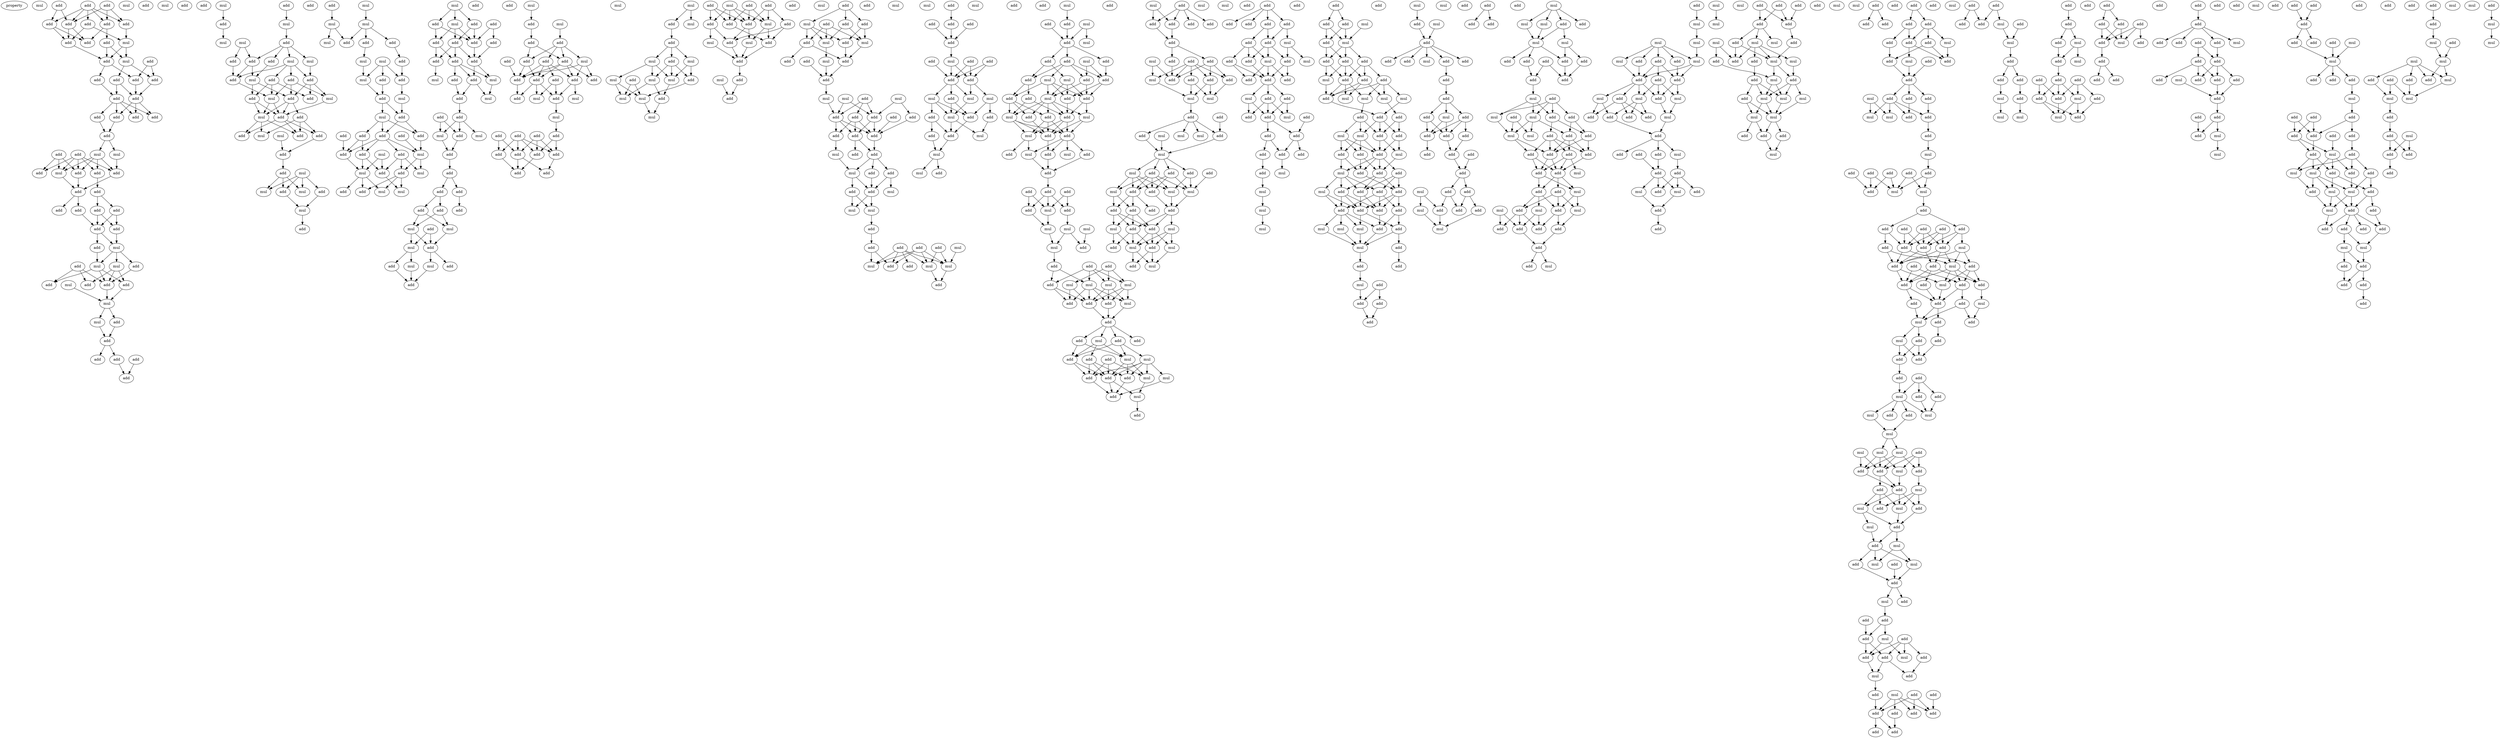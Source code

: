 digraph {
    node [fontcolor=black]
    property [mul=2,lf=1.1]
    0 [ label = mul ];
    1 [ label = add ];
    2 [ label = add ];
    3 [ label = add ];
    4 [ label = add ];
    5 [ label = add ];
    6 [ label = add ];
    7 [ label = add ];
    8 [ label = add ];
    9 [ label = add ];
    10 [ label = add ];
    11 [ label = mul ];
    12 [ label = add ];
    13 [ label = add ];
    14 [ label = mul ];
    15 [ label = add ];
    16 [ label = add ];
    17 [ label = add ];
    18 [ label = add ];
    19 [ label = add ];
    20 [ label = add ];
    21 [ label = add ];
    22 [ label = add ];
    23 [ label = add ];
    24 [ label = add ];
    25 [ label = add ];
    26 [ label = mul ];
    27 [ label = add ];
    28 [ label = add ];
    29 [ label = mul ];
    30 [ label = add ];
    31 [ label = mul ];
    32 [ label = add ];
    33 [ label = add ];
    34 [ label = add ];
    35 [ label = mul ];
    36 [ label = add ];
    37 [ label = add ];
    38 [ label = add ];
    39 [ label = add ];
    40 [ label = add ];
    41 [ label = add ];
    42 [ label = add ];
    43 [ label = add ];
    44 [ label = add ];
    45 [ label = add ];
    46 [ label = mul ];
    47 [ label = add ];
    48 [ label = mul ];
    49 [ label = add ];
    50 [ label = add ];
    51 [ label = mul ];
    52 [ label = add ];
    53 [ label = add ];
    54 [ label = mul ];
    55 [ label = add ];
    56 [ label = add ];
    57 [ label = mul ];
    58 [ label = mul ];
    59 [ label = mul ];
    60 [ label = add ];
    61 [ label = add ];
    62 [ label = add ];
    63 [ label = add ];
    64 [ label = add ];
    65 [ label = add ];
    66 [ label = add ];
    67 [ label = add ];
    68 [ label = mul ];
    69 [ label = add ];
    70 [ label = add ];
    71 [ label = mul ];
    72 [ label = mul ];
    73 [ label = mul ];
    74 [ label = add ];
    75 [ label = add ];
    76 [ label = add ];
    77 [ label = add ];
    78 [ label = mul ];
    79 [ label = mul ];
    80 [ label = add ];
    81 [ label = mul ];
    82 [ label = add ];
    83 [ label = add ];
    84 [ label = add ];
    85 [ label = add ];
    86 [ label = mul ];
    87 [ label = mul ];
    88 [ label = add ];
    89 [ label = add ];
    90 [ label = add ];
    91 [ label = mul ];
    92 [ label = add ];
    93 [ label = add ];
    94 [ label = add ];
    95 [ label = mul ];
    96 [ label = mul ];
    97 [ label = add ];
    98 [ label = add ];
    99 [ label = add ];
    100 [ label = mul ];
    101 [ label = add ];
    102 [ label = mul ];
    103 [ label = mul ];
    104 [ label = add ];
    105 [ label = mul ];
    106 [ label = add ];
    107 [ label = add ];
    108 [ label = mul ];
    109 [ label = add ];
    110 [ label = mul ];
    111 [ label = mul ];
    112 [ label = mul ];
    113 [ label = add ];
    114 [ label = add ];
    115 [ label = add ];
    116 [ label = add ];
    117 [ label = mul ];
    118 [ label = mul ];
    119 [ label = add ];
    120 [ label = mul ];
    121 [ label = add ];
    122 [ label = mul ];
    123 [ label = add ];
    124 [ label = add ];
    125 [ label = mul ];
    126 [ label = add ];
    127 [ label = add ];
    128 [ label = add ];
    129 [ label = add ];
    130 [ label = add ];
    131 [ label = mul ];
    132 [ label = add ];
    133 [ label = add ];
    134 [ label = add ];
    135 [ label = mul ];
    136 [ label = mul ];
    137 [ label = mul ];
    138 [ label = add ];
    139 [ label = add ];
    140 [ label = add ];
    141 [ label = mul ];
    142 [ label = add ];
    143 [ label = mul ];
    144 [ label = mul ];
    145 [ label = add ];
    146 [ label = mul ];
    147 [ label = add ];
    148 [ label = add ];
    149 [ label = add ];
    150 [ label = add ];
    151 [ label = add ];
    152 [ label = add ];
    153 [ label = add ];
    154 [ label = add ];
    155 [ label = add ];
    156 [ label = mul ];
    157 [ label = mul ];
    158 [ label = add ];
    159 [ label = add ];
    160 [ label = add ];
    161 [ label = mul ];
    162 [ label = add ];
    163 [ label = add ];
    164 [ label = mul ];
    165 [ label = add ];
    166 [ label = mul ];
    167 [ label = add ];
    168 [ label = add ];
    169 [ label = add ];
    170 [ label = add ];
    171 [ label = add ];
    172 [ label = add ];
    173 [ label = add ];
    174 [ label = add ];
    175 [ label = add ];
    176 [ label = mul ];
    177 [ label = mul ];
    178 [ label = mul ];
    179 [ label = add ];
    180 [ label = add ];
    181 [ label = mul ];
    182 [ label = mul ];
    183 [ label = add ];
    184 [ label = add ];
    185 [ label = add ];
    186 [ label = mul ];
    187 [ label = mul ];
    188 [ label = mul ];
    189 [ label = add ];
    190 [ label = add ];
    191 [ label = add ];
    192 [ label = add ];
    193 [ label = mul ];
    194 [ label = add ];
    195 [ label = add ];
    196 [ label = add ];
    197 [ label = add ];
    198 [ label = add ];
    199 [ label = add ];
    200 [ label = add ];
    201 [ label = add ];
    202 [ label = add ];
    203 [ label = mul ];
    204 [ label = add ];
    205 [ label = mul ];
    206 [ label = mul ];
    207 [ label = add ];
    208 [ label = add ];
    209 [ label = add ];
    210 [ label = add ];
    211 [ label = add ];
    212 [ label = add ];
    213 [ label = add ];
    214 [ label = add ];
    215 [ label = add ];
    216 [ label = add ];
    217 [ label = mul ];
    218 [ label = add ];
    219 [ label = mul ];
    220 [ label = add ];
    221 [ label = add ];
    222 [ label = mul ];
    223 [ label = mul ];
    224 [ label = mul ];
    225 [ label = mul ];
    226 [ label = mul ];
    227 [ label = add ];
    228 [ label = add ];
    229 [ label = add ];
    230 [ label = mul ];
    231 [ label = mul ];
    232 [ label = mul ];
    233 [ label = mul ];
    234 [ label = add ];
    235 [ label = add ];
    236 [ label = add ];
    237 [ label = add ];
    238 [ label = mul ];
    239 [ label = add ];
    240 [ label = add ];
    241 [ label = add ];
    242 [ label = add ];
    243 [ label = mul ];
    244 [ label = add ];
    245 [ label = add ];
    246 [ label = mul ];
    247 [ label = add ];
    248 [ label = mul ];
    249 [ label = add ];
    250 [ label = mul ];
    251 [ label = add ];
    252 [ label = add ];
    253 [ label = add ];
    254 [ label = mul ];
    255 [ label = add ];
    256 [ label = add ];
    257 [ label = add ];
    258 [ label = mul ];
    259 [ label = add ];
    260 [ label = mul ];
    261 [ label = add ];
    262 [ label = mul ];
    263 [ label = add ];
    264 [ label = add ];
    265 [ label = add ];
    266 [ label = add ];
    267 [ label = add ];
    268 [ label = mul ];
    269 [ label = mul ];
    270 [ label = mul ];
    271 [ label = mul ];
    272 [ label = add ];
    273 [ label = add ];
    274 [ label = add ];
    275 [ label = add ];
    276 [ label = add ];
    277 [ label = add ];
    278 [ label = mul ];
    279 [ label = add ];
    280 [ label = add ];
    281 [ label = add ];
    282 [ label = mul ];
    283 [ label = add ];
    284 [ label = add ];
    285 [ label = mul ];
    286 [ label = add ];
    287 [ label = mul ];
    288 [ label = add ];
    289 [ label = add ];
    290 [ label = mul ];
    291 [ label = mul ];
    292 [ label = add ];
    293 [ label = add ];
    294 [ label = add ];
    295 [ label = add ];
    296 [ label = add ];
    297 [ label = mul ];
    298 [ label = mul ];
    299 [ label = mul ];
    300 [ label = mul ];
    301 [ label = add ];
    302 [ label = add ];
    303 [ label = add ];
    304 [ label = add ];
    305 [ label = add ];
    306 [ label = mul ];
    307 [ label = add ];
    308 [ label = add ];
    309 [ label = add ];
    310 [ label = add ];
    311 [ label = mul ];
    312 [ label = add ];
    313 [ label = add ];
    314 [ label = add ];
    315 [ label = add ];
    316 [ label = add ];
    317 [ label = add ];
    318 [ label = mul ];
    319 [ label = mul ];
    320 [ label = add ];
    321 [ label = mul ];
    322 [ label = add ];
    323 [ label = add ];
    324 [ label = mul ];
    325 [ label = add ];
    326 [ label = add ];
    327 [ label = mul ];
    328 [ label = add ];
    329 [ label = mul ];
    330 [ label = mul ];
    331 [ label = add ];
    332 [ label = mul ];
    333 [ label = add ];
    334 [ label = mul ];
    335 [ label = add ];
    336 [ label = add ];
    337 [ label = mul ];
    338 [ label = add ];
    339 [ label = mul ];
    340 [ label = add ];
    341 [ label = add ];
    342 [ label = add ];
    343 [ label = mul ];
    344 [ label = add ];
    345 [ label = add ];
    346 [ label = add ];
    347 [ label = mul ];
    348 [ label = add ];
    349 [ label = mul ];
    350 [ label = add ];
    351 [ label = add ];
    352 [ label = add ];
    353 [ label = add ];
    354 [ label = add ];
    355 [ label = mul ];
    356 [ label = mul ];
    357 [ label = add ];
    358 [ label = mul ];
    359 [ label = add ];
    360 [ label = add ];
    361 [ label = mul ];
    362 [ label = add ];
    363 [ label = mul ];
    364 [ label = add ];
    365 [ label = add ];
    366 [ label = add ];
    367 [ label = add ];
    368 [ label = add ];
    369 [ label = add ];
    370 [ label = mul ];
    371 [ label = add ];
    372 [ label = add ];
    373 [ label = mul ];
    374 [ label = mul ];
    375 [ label = mul ];
    376 [ label = mul ];
    377 [ label = add ];
    378 [ label = add ];
    379 [ label = add ];
    380 [ label = add ];
    381 [ label = add ];
    382 [ label = mul ];
    383 [ label = mul ];
    384 [ label = mul ];
    385 [ label = mul ];
    386 [ label = add ];
    387 [ label = add ];
    388 [ label = mul ];
    389 [ label = add ];
    390 [ label = add ];
    391 [ label = mul ];
    392 [ label = add ];
    393 [ label = add ];
    394 [ label = add ];
    395 [ label = mul ];
    396 [ label = mul ];
    397 [ label = add ];
    398 [ label = add ];
    399 [ label = add ];
    400 [ label = add ];
    401 [ label = mul ];
    402 [ label = add ];
    403 [ label = add ];
    404 [ label = mul ];
    405 [ label = mul ];
    406 [ label = add ];
    407 [ label = add ];
    408 [ label = mul ];
    409 [ label = add ];
    410 [ label = mul ];
    411 [ label = add ];
    412 [ label = add ];
    413 [ label = add ];
    414 [ label = add ];
    415 [ label = add ];
    416 [ label = mul ];
    417 [ label = add ];
    418 [ label = add ];
    419 [ label = add ];
    420 [ label = add ];
    421 [ label = add ];
    422 [ label = add ];
    423 [ label = add ];
    424 [ label = mul ];
    425 [ label = mul ];
    426 [ label = mul ];
    427 [ label = add ];
    428 [ label = add ];
    429 [ label = mul ];
    430 [ label = mul ];
    431 [ label = add ];
    432 [ label = mul ];
    433 [ label = add ];
    434 [ label = mul ];
    435 [ label = add ];
    436 [ label = add ];
    437 [ label = add ];
    438 [ label = add ];
    439 [ label = mul ];
    440 [ label = mul ];
    441 [ label = add ];
    442 [ label = mul ];
    443 [ label = add ];
    444 [ label = mul ];
    445 [ label = add ];
    446 [ label = add ];
    447 [ label = add ];
    448 [ label = add ];
    449 [ label = mul ];
    450 [ label = add ];
    451 [ label = add ];
    452 [ label = mul ];
    453 [ label = add ];
    454 [ label = mul ];
    455 [ label = mul ];
    456 [ label = add ];
    457 [ label = add ];
    458 [ label = mul ];
    459 [ label = mul ];
    460 [ label = add ];
    461 [ label = add ];
    462 [ label = add ];
    463 [ label = add ];
    464 [ label = add ];
    465 [ label = add ];
    466 [ label = mul ];
    467 [ label = add ];
    468 [ label = add ];
    469 [ label = mul ];
    470 [ label = add ];
    471 [ label = mul ];
    472 [ label = add ];
    473 [ label = add ];
    474 [ label = add ];
    475 [ label = add ];
    476 [ label = add ];
    477 [ label = mul ];
    478 [ label = add ];
    479 [ label = add ];
    480 [ label = add ];
    481 [ label = add ];
    482 [ label = mul ];
    483 [ label = add ];
    484 [ label = add ];
    485 [ label = add ];
    486 [ label = add ];
    487 [ label = add ];
    488 [ label = add ];
    489 [ label = add ];
    490 [ label = mul ];
    491 [ label = mul ];
    492 [ label = mul ];
    493 [ label = add ];
    494 [ label = add ];
    495 [ label = mul ];
    496 [ label = add ];
    497 [ label = add ];
    498 [ label = mul ];
    499 [ label = add ];
    500 [ label = mul ];
    501 [ label = add ];
    502 [ label = add ];
    503 [ label = add ];
    504 [ label = add ];
    505 [ label = mul ];
    506 [ label = add ];
    507 [ label = add ];
    508 [ label = add ];
    509 [ label = mul ];
    510 [ label = mul ];
    511 [ label = add ];
    512 [ label = mul ];
    513 [ label = mul ];
    514 [ label = add ];
    515 [ label = add ];
    516 [ label = add ];
    517 [ label = mul ];
    518 [ label = add ];
    519 [ label = mul ];
    520 [ label = add ];
    521 [ label = add ];
    522 [ label = add ];
    523 [ label = add ];
    524 [ label = mul ];
    525 [ label = mul ];
    526 [ label = add ];
    527 [ label = add ];
    528 [ label = add ];
    529 [ label = add ];
    530 [ label = add ];
    531 [ label = mul ];
    532 [ label = add ];
    533 [ label = add ];
    534 [ label = add ];
    535 [ label = add ];
    536 [ label = add ];
    537 [ label = add ];
    538 [ label = add ];
    539 [ label = mul ];
    540 [ label = mul ];
    541 [ label = add ];
    542 [ label = mul ];
    543 [ label = add ];
    544 [ label = mul ];
    545 [ label = add ];
    546 [ label = add ];
    547 [ label = add ];
    548 [ label = mul ];
    549 [ label = add ];
    550 [ label = add ];
    551 [ label = add ];
    552 [ label = mul ];
    553 [ label = add ];
    554 [ label = mul ];
    555 [ label = add ];
    556 [ label = add ];
    557 [ label = add ];
    558 [ label = mul ];
    559 [ label = add ];
    560 [ label = add ];
    561 [ label = add ];
    562 [ label = add ];
    563 [ label = add ];
    564 [ label = mul ];
    565 [ label = mul ];
    566 [ label = add ];
    567 [ label = add ];
    568 [ label = add ];
    569 [ label = add ];
    570 [ label = add ];
    571 [ label = add ];
    572 [ label = add ];
    573 [ label = add ];
    574 [ label = mul ];
    575 [ label = add ];
    576 [ label = add ];
    577 [ label = add ];
    578 [ label = add ];
    579 [ label = mul ];
    580 [ label = add ];
    581 [ label = add ];
    582 [ label = mul ];
    583 [ label = add ];
    584 [ label = add ];
    585 [ label = add ];
    586 [ label = add ];
    587 [ label = mul ];
    588 [ label = mul ];
    589 [ label = add ];
    590 [ label = add ];
    591 [ label = mul ];
    592 [ label = mul ];
    593 [ label = mul ];
    594 [ label = add ];
    595 [ label = add ];
    596 [ label = add ];
    597 [ label = add ];
    598 [ label = add ];
    599 [ label = add ];
    600 [ label = add ];
    601 [ label = mul ];
    602 [ label = add ];
    603 [ label = add ];
    604 [ label = mul ];
    605 [ label = mul ];
    606 [ label = add ];
    607 [ label = add ];
    608 [ label = mul ];
    609 [ label = add ];
    610 [ label = add ];
    611 [ label = mul ];
    612 [ label = add ];
    613 [ label = add ];
    614 [ label = add ];
    615 [ label = add ];
    616 [ label = add ];
    617 [ label = mul ];
    618 [ label = add ];
    619 [ label = add ];
    620 [ label = add ];
    621 [ label = add ];
    622 [ label = mul ];
    623 [ label = add ];
    624 [ label = mul ];
    625 [ label = mul ];
    626 [ label = mul ];
    627 [ label = add ];
    628 [ label = add ];
    629 [ label = add ];
    630 [ label = add ];
    631 [ label = add ];
    632 [ label = add ];
    633 [ label = add ];
    634 [ label = mul ];
    635 [ label = add ];
    636 [ label = mul ];
    637 [ label = mul ];
    638 [ label = mul ];
    639 [ label = add ];
    640 [ label = mul ];
    641 [ label = add ];
    642 [ label = add ];
    643 [ label = mul ];
    644 [ label = add ];
    645 [ label = add ];
    646 [ label = add ];
    647 [ label = mul ];
    648 [ label = mul ];
    649 [ label = add ];
    650 [ label = mul ];
    651 [ label = add ];
    652 [ label = add ];
    653 [ label = add ];
    654 [ label = mul ];
    655 [ label = add ];
    656 [ label = add ];
    657 [ label = add ];
    658 [ label = add ];
    659 [ label = add ];
    660 [ label = mul ];
    661 [ label = add ];
    662 [ label = add ];
    663 [ label = add ];
    664 [ label = add ];
    665 [ label = mul ];
    666 [ label = mul ];
    667 [ label = add ];
    668 [ label = add ];
    669 [ label = add ];
    670 [ label = mul ];
    671 [ label = mul ];
    672 [ label = mul ];
    673 [ label = add ];
    674 [ label = add ];
    675 [ label = add ];
    676 [ label = add ];
    677 [ label = add ];
    678 [ label = add ];
    679 [ label = add ];
    680 [ label = mul ];
    681 [ label = mul ];
    682 [ label = mul ];
    683 [ label = add ];
    684 [ label = add ];
    685 [ label = add ];
    686 [ label = mul ];
    687 [ label = mul ];
    688 [ label = add ];
    689 [ label = add ];
    690 [ label = mul ];
    691 [ label = add ];
    692 [ label = mul ];
    693 [ label = mul ];
    694 [ label = add ];
    695 [ label = mul ];
    696 [ label = mul ];
    697 [ label = mul ];
    698 [ label = add ];
    699 [ label = add ];
    700 [ label = mul ];
    701 [ label = add ];
    702 [ label = mul ];
    703 [ label = mul ];
    704 [ label = add ];
    705 [ label = add ];
    706 [ label = add ];
    707 [ label = add ];
    708 [ label = add ];
    709 [ label = add ];
    710 [ label = add ];
    711 [ label = add ];
    712 [ label = add ];
    713 [ label = add ];
    714 [ label = mul ];
    715 [ label = add ];
    716 [ label = add ];
    717 [ label = mul ];
    718 [ label = add ];
    719 [ label = add ];
    720 [ label = add ];
    721 [ label = add ];
    722 [ label = add ];
    723 [ label = add ];
    724 [ label = mul ];
    725 [ label = mul ];
    726 [ label = add ];
    727 [ label = mul ];
    728 [ label = add ];
    729 [ label = add ];
    730 [ label = mul ];
    731 [ label = add ];
    732 [ label = add ];
    733 [ label = add ];
    734 [ label = add ];
    735 [ label = add ];
    736 [ label = add ];
    737 [ label = mul ];
    738 [ label = mul ];
    739 [ label = add ];
    740 [ label = add ];
    741 [ label = add ];
    742 [ label = add ];
    743 [ label = add ];
    744 [ label = add ];
    745 [ label = mul ];
    746 [ label = add ];
    747 [ label = add ];
    748 [ label = add ];
    749 [ label = add ];
    750 [ label = add ];
    751 [ label = add ];
    752 [ label = add ];
    753 [ label = mul ];
    754 [ label = add ];
    755 [ label = add ];
    756 [ label = add ];
    757 [ label = add ];
    758 [ label = add ];
    759 [ label = mul ];
    760 [ label = add ];
    761 [ label = add ];
    762 [ label = mul ];
    763 [ label = add ];
    764 [ label = add ];
    765 [ label = add ];
    766 [ label = mul ];
    767 [ label = add ];
    768 [ label = add ];
    769 [ label = mul ];
    770 [ label = add ];
    771 [ label = add ];
    772 [ label = add ];
    773 [ label = add ];
    774 [ label = mul ];
    775 [ label = add ];
    776 [ label = add ];
    777 [ label = mul ];
    778 [ label = add ];
    779 [ label = add ];
    780 [ label = mul ];
    781 [ label = mul ];
    782 [ label = mul ];
    783 [ label = add ];
    784 [ label = mul ];
    785 [ label = mul ];
    786 [ label = mul ];
    787 [ label = add ];
    788 [ label = add ];
    789 [ label = mul ];
    790 [ label = add ];
    791 [ label = add ];
    792 [ label = mul ];
    793 [ label = add ];
    794 [ label = add ];
    795 [ label = mul ];
    796 [ label = mul ];
    797 [ label = add ];
    798 [ label = add ];
    799 [ label = mul ];
    800 [ label = mul ];
    801 [ label = add ];
    802 [ label = mul ];
    803 [ label = add ];
    804 [ label = mul ];
    805 [ label = add ];
    806 [ label = add ];
    807 [ label = mul ];
    808 [ label = add ];
    809 [ label = add ];
    810 [ label = add ];
    811 [ label = add ];
    812 [ label = mul ];
    813 [ label = add ];
    814 [ label = add ];
    815 [ label = add ];
    816 [ label = mul ];
    817 [ label = add ];
    818 [ label = mul ];
    819 [ label = add ];
    820 [ label = add ];
    821 [ label = add ];
    822 [ label = add ];
    823 [ label = mul ];
    824 [ label = add ];
    825 [ label = add ];
    826 [ label = add ];
    827 [ label = add ];
    828 [ label = add ];
    829 [ label = add ];
    830 [ label = add ];
    831 [ label = add ];
    832 [ label = add ];
    833 [ label = add ];
    834 [ label = mul ];
    835 [ label = add ];
    836 [ label = mul ];
    837 [ label = add ];
    838 [ label = add ];
    839 [ label = add ];
    840 [ label = mul ];
    841 [ label = add ];
    842 [ label = mul ];
    843 [ label = mul ];
    844 [ label = add ];
    845 [ label = add ];
    846 [ label = add ];
    847 [ label = mul ];
    848 [ label = add ];
    849 [ label = add ];
    850 [ label = mul ];
    851 [ label = add ];
    852 [ label = add ];
    853 [ label = add ];
    854 [ label = add ];
    855 [ label = mul ];
    856 [ label = add ];
    857 [ label = add ];
    858 [ label = add ];
    859 [ label = mul ];
    860 [ label = add ];
    861 [ label = add ];
    862 [ label = add ];
    863 [ label = add ];
    864 [ label = add ];
    865 [ label = add ];
    866 [ label = mul ];
    867 [ label = add ];
    868 [ label = add ];
    869 [ label = add ];
    870 [ label = add ];
    871 [ label = add ];
    872 [ label = add ];
    873 [ label = add ];
    874 [ label = add ];
    875 [ label = mul ];
    876 [ label = add ];
    877 [ label = add ];
    878 [ label = add ];
    879 [ label = add ];
    880 [ label = add ];
    881 [ label = add ];
    882 [ label = add ];
    883 [ label = add ];
    884 [ label = mul ];
    885 [ label = add ];
    886 [ label = add ];
    887 [ label = add ];
    888 [ label = add ];
    889 [ label = add ];
    890 [ label = add ];
    891 [ label = mul ];
    892 [ label = mul ];
    893 [ label = add ];
    894 [ label = add ];
    895 [ label = add ];
    896 [ label = mul ];
    897 [ label = add ];
    898 [ label = add ];
    899 [ label = add ];
    900 [ label = add ];
    901 [ label = add ];
    902 [ label = mul ];
    903 [ label = mul ];
    904 [ label = add ];
    905 [ label = add ];
    906 [ label = add ];
    907 [ label = add ];
    908 [ label = mul ];
    909 [ label = add ];
    910 [ label = add ];
    911 [ label = add ];
    912 [ label = add ];
    913 [ label = add ];
    914 [ label = add ];
    915 [ label = add ];
    916 [ label = add ];
    917 [ label = add ];
    918 [ label = mul ];
    919 [ label = add ];
    920 [ label = mul ];
    921 [ label = add ];
    922 [ label = add ];
    923 [ label = mul ];
    924 [ label = mul ];
    925 [ label = add ];
    926 [ label = mul ];
    927 [ label = add ];
    928 [ label = add ];
    929 [ label = add ];
    930 [ label = mul ];
    931 [ label = add ];
    932 [ label = add ];
    933 [ label = add ];
    934 [ label = add ];
    935 [ label = mul ];
    936 [ label = mul ];
    937 [ label = add ];
    938 [ label = add ];
    939 [ label = add ];
    940 [ label = add ];
    941 [ label = add ];
    942 [ label = add ];
    943 [ label = add ];
    944 [ label = add ];
    945 [ label = mul ];
    946 [ label = mul ];
    947 [ label = add ];
    948 [ label = mul ];
    949 [ label = mul ];
    950 [ label = mul ];
    951 [ label = add ];
    952 [ label = add ];
    953 [ label = add ];
    954 [ label = add ];
    955 [ label = mul ];
    956 [ label = mul ];
    957 [ label = add ];
    958 [ label = mul ];
    959 [ label = add ];
    960 [ label = mul ];
    961 [ label = add ];
    962 [ label = add ];
    963 [ label = add ];
    964 [ label = add ];
    965 [ label = mul ];
    966 [ label = mul ];
    1 -> 5 [ name = 0 ];
    1 -> 6 [ name = 1 ];
    2 -> 4 [ name = 2 ];
    2 -> 6 [ name = 3 ];
    2 -> 7 [ name = 4 ];
    3 -> 4 [ name = 5 ];
    3 -> 5 [ name = 6 ];
    3 -> 6 [ name = 7 ];
    3 -> 7 [ name = 8 ];
    3 -> 8 [ name = 9 ];
    4 -> 11 [ name = 10 ];
    5 -> 9 [ name = 11 ];
    5 -> 12 [ name = 12 ];
    6 -> 9 [ name = 13 ];
    6 -> 12 [ name = 14 ];
    7 -> 10 [ name = 15 ];
    7 -> 12 [ name = 16 ];
    8 -> 9 [ name = 17 ];
    8 -> 11 [ name = 18 ];
    9 -> 13 [ name = 19 ];
    10 -> 13 [ name = 20 ];
    10 -> 14 [ name = 21 ];
    11 -> 13 [ name = 22 ];
    11 -> 14 [ name = 23 ];
    13 -> 17 [ name = 24 ];
    13 -> 19 [ name = 25 ];
    14 -> 16 [ name = 26 ];
    14 -> 18 [ name = 27 ];
    15 -> 16 [ name = 28 ];
    15 -> 19 [ name = 29 ];
    16 -> 21 [ name = 30 ];
    17 -> 20 [ name = 31 ];
    18 -> 20 [ name = 32 ];
    18 -> 21 [ name = 33 ];
    19 -> 21 [ name = 34 ];
    20 -> 22 [ name = 35 ];
    20 -> 23 [ name = 36 ];
    20 -> 24 [ name = 37 ];
    20 -> 25 [ name = 38 ];
    21 -> 22 [ name = 39 ];
    21 -> 23 [ name = 40 ];
    21 -> 25 [ name = 41 ];
    22 -> 27 [ name = 42 ];
    24 -> 27 [ name = 43 ];
    27 -> 29 [ name = 44 ];
    27 -> 31 [ name = 45 ];
    28 -> 32 [ name = 46 ];
    28 -> 33 [ name = 47 ];
    28 -> 34 [ name = 48 ];
    28 -> 35 [ name = 49 ];
    28 -> 36 [ name = 50 ];
    29 -> 33 [ name = 51 ];
    29 -> 34 [ name = 52 ];
    29 -> 35 [ name = 53 ];
    29 -> 36 [ name = 54 ];
    30 -> 32 [ name = 55 ];
    30 -> 33 [ name = 56 ];
    30 -> 35 [ name = 57 ];
    31 -> 36 [ name = 58 ];
    33 -> 38 [ name = 59 ];
    34 -> 37 [ name = 60 ];
    35 -> 38 [ name = 61 ];
    36 -> 38 [ name = 62 ];
    37 -> 39 [ name = 63 ];
    37 -> 43 [ name = 64 ];
    38 -> 41 [ name = 65 ];
    38 -> 42 [ name = 66 ];
    39 -> 44 [ name = 67 ];
    39 -> 45 [ name = 68 ];
    42 -> 44 [ name = 69 ];
    43 -> 44 [ name = 70 ];
    43 -> 45 [ name = 71 ];
    44 -> 46 [ name = 72 ];
    44 -> 47 [ name = 73 ];
    45 -> 46 [ name = 74 ];
    46 -> 48 [ name = 75 ];
    46 -> 49 [ name = 76 ];
    46 -> 51 [ name = 77 ];
    47 -> 48 [ name = 78 ];
    48 -> 53 [ name = 79 ];
    48 -> 55 [ name = 80 ];
    48 -> 56 [ name = 81 ];
    49 -> 55 [ name = 82 ];
    50 -> 52 [ name = 83 ];
    50 -> 53 [ name = 84 ];
    50 -> 55 [ name = 85 ];
    51 -> 52 [ name = 86 ];
    51 -> 55 [ name = 87 ];
    51 -> 56 [ name = 88 ];
    54 -> 57 [ name = 89 ];
    55 -> 57 [ name = 90 ];
    56 -> 57 [ name = 91 ];
    57 -> 59 [ name = 92 ];
    57 -> 60 [ name = 93 ];
    59 -> 61 [ name = 94 ];
    60 -> 61 [ name = 95 ];
    61 -> 62 [ name = 96 ];
    61 -> 64 [ name = 97 ];
    64 -> 67 [ name = 98 ];
    65 -> 67 [ name = 99 ];
    68 -> 70 [ name = 100 ];
    69 -> 71 [ name = 101 ];
    70 -> 72 [ name = 102 ];
    71 -> 74 [ name = 103 ];
    73 -> 76 [ name = 104 ];
    73 -> 77 [ name = 105 ];
    74 -> 75 [ name = 106 ];
    74 -> 76 [ name = 107 ];
    74 -> 78 [ name = 108 ];
    74 -> 79 [ name = 109 ];
    75 -> 81 [ name = 110 ];
    76 -> 81 [ name = 111 ];
    76 -> 82 [ name = 112 ];
    77 -> 82 [ name = 113 ];
    78 -> 84 [ name = 114 ];
    79 -> 80 [ name = 115 ];
    79 -> 82 [ name = 116 ];
    79 -> 83 [ name = 117 ];
    79 -> 84 [ name = 118 ];
    80 -> 86 [ name = 119 ];
    80 -> 87 [ name = 120 ];
    80 -> 88 [ name = 121 ];
    81 -> 88 [ name = 122 ];
    81 -> 89 [ name = 123 ];
    82 -> 86 [ name = 124 ];
    83 -> 85 [ name = 125 ];
    83 -> 86 [ name = 126 ];
    83 -> 89 [ name = 127 ];
    84 -> 85 [ name = 128 ];
    84 -> 87 [ name = 129 ];
    84 -> 88 [ name = 130 ];
    86 -> 91 [ name = 131 ];
    86 -> 92 [ name = 132 ];
    87 -> 92 [ name = 133 ];
    88 -> 90 [ name = 134 ];
    88 -> 91 [ name = 135 ];
    88 -> 92 [ name = 136 ];
    89 -> 91 [ name = 137 ];
    89 -> 92 [ name = 138 ];
    90 -> 93 [ name = 139 ];
    90 -> 95 [ name = 140 ];
    90 -> 97 [ name = 141 ];
    91 -> 94 [ name = 142 ];
    91 -> 95 [ name = 143 ];
    91 -> 97 [ name = 144 ];
    92 -> 93 [ name = 145 ];
    92 -> 94 [ name = 146 ];
    92 -> 97 [ name = 147 ];
    93 -> 98 [ name = 148 ];
    96 -> 98 [ name = 149 ];
    98 -> 99 [ name = 150 ];
    99 -> 101 [ name = 151 ];
    99 -> 102 [ name = 152 ];
    99 -> 103 [ name = 153 ];
    100 -> 101 [ name = 154 ];
    100 -> 102 [ name = 155 ];
    100 -> 103 [ name = 156 ];
    100 -> 104 [ name = 157 ];
    101 -> 105 [ name = 158 ];
    104 -> 105 [ name = 159 ];
    105 -> 109 [ name = 160 ];
    107 -> 110 [ name = 161 ];
    108 -> 111 [ name = 162 ];
    110 -> 112 [ name = 163 ];
    110 -> 114 [ name = 164 ];
    111 -> 113 [ name = 165 ];
    111 -> 114 [ name = 166 ];
    111 -> 115 [ name = 167 ];
    113 -> 116 [ name = 168 ];
    115 -> 117 [ name = 169 ];
    116 -> 119 [ name = 170 ];
    117 -> 120 [ name = 171 ];
    118 -> 119 [ name = 172 ];
    118 -> 120 [ name = 173 ];
    118 -> 121 [ name = 174 ];
    119 -> 122 [ name = 175 ];
    120 -> 123 [ name = 176 ];
    121 -> 123 [ name = 177 ];
    122 -> 124 [ name = 178 ];
    123 -> 124 [ name = 179 ];
    123 -> 125 [ name = 180 ];
    124 -> 127 [ name = 181 ];
    124 -> 130 [ name = 182 ];
    125 -> 126 [ name = 183 ];
    125 -> 127 [ name = 184 ];
    125 -> 130 [ name = 185 ];
    126 -> 132 [ name = 186 ];
    126 -> 134 [ name = 187 ];
    127 -> 132 [ name = 188 ];
    127 -> 133 [ name = 189 ];
    127 -> 134 [ name = 190 ];
    127 -> 135 [ name = 191 ];
    128 -> 132 [ name = 192 ];
    129 -> 135 [ name = 193 ];
    130 -> 135 [ name = 194 ];
    131 -> 136 [ name = 195 ];
    131 -> 139 [ name = 196 ];
    132 -> 136 [ name = 197 ];
    133 -> 137 [ name = 198 ];
    133 -> 138 [ name = 199 ];
    133 -> 139 [ name = 200 ];
    134 -> 136 [ name = 201 ];
    134 -> 139 [ name = 202 ];
    135 -> 137 [ name = 203 ];
    135 -> 138 [ name = 204 ];
    136 -> 140 [ name = 205 ];
    136 -> 141 [ name = 206 ];
    136 -> 142 [ name = 207 ];
    138 -> 140 [ name = 208 ];
    138 -> 141 [ name = 209 ];
    138 -> 143 [ name = 210 ];
    139 -> 143 [ name = 211 ];
    144 -> 146 [ name = 212 ];
    144 -> 147 [ name = 213 ];
    144 -> 148 [ name = 214 ];
    145 -> 149 [ name = 215 ];
    145 -> 150 [ name = 216 ];
    146 -> 149 [ name = 217 ];
    146 -> 151 [ name = 218 ];
    146 -> 152 [ name = 219 ];
    147 -> 149 [ name = 220 ];
    147 -> 151 [ name = 221 ];
    148 -> 149 [ name = 222 ];
    148 -> 152 [ name = 223 ];
    149 -> 154 [ name = 224 ];
    150 -> 154 [ name = 225 ];
    151 -> 153 [ name = 226 ];
    151 -> 155 [ name = 227 ];
    152 -> 153 [ name = 228 ];
    152 -> 154 [ name = 229 ];
    152 -> 155 [ name = 230 ];
    153 -> 157 [ name = 231 ];
    153 -> 158 [ name = 232 ];
    153 -> 159 [ name = 233 ];
    154 -> 157 [ name = 234 ];
    154 -> 158 [ name = 235 ];
    155 -> 156 [ name = 236 ];
    157 -> 161 [ name = 237 ];
    158 -> 160 [ name = 238 ];
    158 -> 161 [ name = 239 ];
    159 -> 160 [ name = 240 ];
    160 -> 163 [ name = 241 ];
    162 -> 164 [ name = 242 ];
    162 -> 167 [ name = 243 ];
    163 -> 164 [ name = 244 ];
    163 -> 166 [ name = 245 ];
    163 -> 167 [ name = 246 ];
    164 -> 168 [ name = 247 ];
    167 -> 168 [ name = 248 ];
    168 -> 169 [ name = 249 ];
    169 -> 170 [ name = 250 ];
    169 -> 171 [ name = 251 ];
    170 -> 173 [ name = 252 ];
    170 -> 174 [ name = 253 ];
    171 -> 172 [ name = 254 ];
    173 -> 176 [ name = 255 ];
    173 -> 177 [ name = 256 ];
    174 -> 176 [ name = 257 ];
    174 -> 177 [ name = 258 ];
    175 -> 178 [ name = 259 ];
    175 -> 179 [ name = 260 ];
    176 -> 179 [ name = 261 ];
    177 -> 178 [ name = 262 ];
    177 -> 179 [ name = 263 ];
    178 -> 180 [ name = 264 ];
    178 -> 181 [ name = 265 ];
    179 -> 182 [ name = 266 ];
    179 -> 183 [ name = 267 ];
    180 -> 184 [ name = 268 ];
    181 -> 184 [ name = 269 ];
    182 -> 184 [ name = 270 ];
    186 -> 189 [ name = 271 ];
    188 -> 190 [ name = 272 ];
    189 -> 191 [ name = 273 ];
    190 -> 192 [ name = 274 ];
    190 -> 193 [ name = 275 ];
    190 -> 195 [ name = 276 ];
    190 -> 196 [ name = 277 ];
    191 -> 192 [ name = 278 ];
    191 -> 196 [ name = 279 ];
    192 -> 197 [ name = 280 ];
    192 -> 198 [ name = 281 ];
    192 -> 199 [ name = 282 ];
    192 -> 200 [ name = 283 ];
    193 -> 197 [ name = 284 ];
    193 -> 199 [ name = 285 ];
    193 -> 200 [ name = 286 ];
    194 -> 197 [ name = 287 ];
    195 -> 197 [ name = 288 ];
    195 -> 198 [ name = 289 ];
    195 -> 200 [ name = 290 ];
    195 -> 201 [ name = 291 ];
    196 -> 197 [ name = 292 ];
    196 -> 198 [ name = 293 ];
    197 -> 202 [ name = 294 ];
    198 -> 202 [ name = 295 ];
    198 -> 204 [ name = 296 ];
    198 -> 205 [ name = 297 ];
    200 -> 203 [ name = 298 ];
    200 -> 204 [ name = 299 ];
    201 -> 204 [ name = 300 ];
    201 -> 205 [ name = 301 ];
    204 -> 206 [ name = 302 ];
    206 -> 207 [ name = 303 ];
    207 -> 213 [ name = 304 ];
    207 -> 214 [ name = 305 ];
    208 -> 211 [ name = 306 ];
    208 -> 212 [ name = 307 ];
    208 -> 213 [ name = 308 ];
    208 -> 214 [ name = 309 ];
    209 -> 211 [ name = 310 ];
    209 -> 212 [ name = 311 ];
    210 -> 211 [ name = 312 ];
    210 -> 213 [ name = 313 ];
    210 -> 214 [ name = 314 ];
    211 -> 215 [ name = 315 ];
    211 -> 216 [ name = 316 ];
    212 -> 216 [ name = 317 ];
    213 -> 216 [ name = 318 ];
    214 -> 215 [ name = 319 ];
    217 -> 218 [ name = 320 ];
    217 -> 219 [ name = 321 ];
    218 -> 220 [ name = 322 ];
    220 -> 221 [ name = 323 ];
    220 -> 222 [ name = 324 ];
    220 -> 223 [ name = 325 ];
    221 -> 224 [ name = 326 ];
    221 -> 226 [ name = 327 ];
    221 -> 227 [ name = 328 ];
    222 -> 224 [ name = 329 ];
    222 -> 225 [ name = 330 ];
    222 -> 226 [ name = 331 ];
    223 -> 224 [ name = 332 ];
    223 -> 227 [ name = 333 ];
    224 -> 229 [ name = 334 ];
    225 -> 230 [ name = 335 ];
    225 -> 231 [ name = 336 ];
    226 -> 229 [ name = 337 ];
    226 -> 230 [ name = 338 ];
    227 -> 231 [ name = 339 ];
    228 -> 230 [ name = 340 ];
    228 -> 231 [ name = 341 ];
    229 -> 232 [ name = 342 ];
    231 -> 232 [ name = 343 ];
    233 -> 238 [ name = 344 ];
    233 -> 240 [ name = 345 ];
    233 -> 241 [ name = 346 ];
    233 -> 242 [ name = 347 ];
    234 -> 238 [ name = 348 ];
    234 -> 239 [ name = 349 ];
    234 -> 240 [ name = 350 ];
    236 -> 238 [ name = 351 ];
    236 -> 240 [ name = 352 ];
    236 -> 242 [ name = 353 ];
    237 -> 240 [ name = 354 ];
    237 -> 241 [ name = 355 ];
    237 -> 242 [ name = 356 ];
    238 -> 244 [ name = 357 ];
    238 -> 246 [ name = 358 ];
    239 -> 244 [ name = 359 ];
    239 -> 245 [ name = 360 ];
    240 -> 245 [ name = 361 ];
    240 -> 246 [ name = 362 ];
    241 -> 243 [ name = 363 ];
    241 -> 245 [ name = 364 ];
    242 -> 244 [ name = 365 ];
    243 -> 247 [ name = 366 ];
    244 -> 247 [ name = 367 ];
    245 -> 247 [ name = 368 ];
    246 -> 247 [ name = 369 ];
    247 -> 249 [ name = 370 ];
    248 -> 251 [ name = 371 ];
    249 -> 251 [ name = 372 ];
    252 -> 253 [ name = 373 ];
    252 -> 254 [ name = 374 ];
    252 -> 255 [ name = 375 ];
    253 -> 257 [ name = 376 ];
    253 -> 260 [ name = 377 ];
    254 -> 257 [ name = 378 ];
    254 -> 258 [ name = 379 ];
    254 -> 259 [ name = 380 ];
    255 -> 258 [ name = 381 ];
    255 -> 260 [ name = 382 ];
    256 -> 258 [ name = 383 ];
    256 -> 259 [ name = 384 ];
    256 -> 260 [ name = 385 ];
    257 -> 264 [ name = 386 ];
    258 -> 262 [ name = 387 ];
    259 -> 264 [ name = 388 ];
    259 -> 265 [ name = 389 ];
    260 -> 264 [ name = 390 ];
    262 -> 266 [ name = 391 ];
    263 -> 266 [ name = 392 ];
    264 -> 266 [ name = 393 ];
    266 -> 269 [ name = 394 ];
    267 -> 274 [ name = 395 ];
    267 -> 275 [ name = 396 ];
    267 -> 276 [ name = 397 ];
    268 -> 274 [ name = 398 ];
    268 -> 275 [ name = 399 ];
    269 -> 274 [ name = 400 ];
    271 -> 273 [ name = 401 ];
    271 -> 275 [ name = 402 ];
    272 -> 279 [ name = 403 ];
    273 -> 279 [ name = 404 ];
    274 -> 277 [ name = 405 ];
    274 -> 279 [ name = 406 ];
    274 -> 280 [ name = 407 ];
    275 -> 279 [ name = 408 ];
    275 -> 280 [ name = 409 ];
    276 -> 277 [ name = 410 ];
    276 -> 279 [ name = 411 ];
    276 -> 280 [ name = 412 ];
    277 -> 282 [ name = 413 ];
    279 -> 281 [ name = 414 ];
    280 -> 281 [ name = 415 ];
    280 -> 283 [ name = 416 ];
    281 -> 284 [ name = 417 ];
    281 -> 285 [ name = 418 ];
    281 -> 286 [ name = 419 ];
    282 -> 285 [ name = 420 ];
    284 -> 288 [ name = 421 ];
    285 -> 288 [ name = 422 ];
    285 -> 289 [ name = 423 ];
    286 -> 287 [ name = 424 ];
    286 -> 288 [ name = 425 ];
    288 -> 290 [ name = 426 ];
    288 -> 291 [ name = 427 ];
    289 -> 290 [ name = 428 ];
    289 -> 291 [ name = 429 ];
    291 -> 292 [ name = 430 ];
    292 -> 296 [ name = 431 ];
    293 -> 298 [ name = 432 ];
    293 -> 299 [ name = 433 ];
    293 -> 300 [ name = 434 ];
    293 -> 301 [ name = 435 ];
    293 -> 302 [ name = 436 ];
    294 -> 298 [ name = 437 ];
    294 -> 299 [ name = 438 ];
    295 -> 298 [ name = 439 ];
    295 -> 299 [ name = 440 ];
    295 -> 300 [ name = 441 ];
    295 -> 302 [ name = 442 ];
    296 -> 300 [ name = 443 ];
    296 -> 302 [ name = 444 ];
    297 -> 299 [ name = 445 ];
    298 -> 303 [ name = 446 ];
    299 -> 303 [ name = 447 ];
    304 -> 308 [ name = 448 ];
    305 -> 310 [ name = 449 ];
    308 -> 310 [ name = 450 ];
    309 -> 310 [ name = 451 ];
    310 -> 311 [ name = 452 ];
    311 -> 315 [ name = 453 ];
    311 -> 316 [ name = 454 ];
    312 -> 315 [ name = 455 ];
    312 -> 316 [ name = 456 ];
    313 -> 315 [ name = 457 ];
    313 -> 316 [ name = 458 ];
    314 -> 316 [ name = 459 ];
    315 -> 318 [ name = 460 ];
    315 -> 321 [ name = 461 ];
    316 -> 317 [ name = 462 ];
    316 -> 318 [ name = 463 ];
    316 -> 319 [ name = 464 ];
    317 -> 323 [ name = 465 ];
    317 -> 324 [ name = 466 ];
    318 -> 324 [ name = 467 ];
    319 -> 322 [ name = 468 ];
    319 -> 323 [ name = 469 ];
    319 -> 324 [ name = 470 ];
    321 -> 323 [ name = 471 ];
    321 -> 325 [ name = 472 ];
    322 -> 326 [ name = 473 ];
    322 -> 328 [ name = 474 ];
    323 -> 326 [ name = 475 ];
    324 -> 326 [ name = 476 ];
    324 -> 327 [ name = 477 ];
    325 -> 327 [ name = 478 ];
    326 -> 329 [ name = 479 ];
    328 -> 329 [ name = 480 ];
    329 -> 330 [ name = 481 ];
    329 -> 331 [ name = 482 ];
    332 -> 335 [ name = 483 ];
    334 -> 337 [ name = 484 ];
    334 -> 338 [ name = 485 ];
    335 -> 338 [ name = 486 ];
    336 -> 338 [ name = 487 ];
    338 -> 340 [ name = 488 ];
    338 -> 341 [ name = 489 ];
    338 -> 342 [ name = 490 ];
    339 -> 344 [ name = 491 ];
    339 -> 346 [ name = 492 ];
    340 -> 343 [ name = 493 ];
    340 -> 345 [ name = 494 ];
    341 -> 346 [ name = 495 ];
    342 -> 344 [ name = 496 ];
    342 -> 345 [ name = 497 ];
    342 -> 346 [ name = 498 ];
    342 -> 347 [ name = 499 ];
    343 -> 349 [ name = 500 ];
    343 -> 350 [ name = 501 ];
    343 -> 352 [ name = 502 ];
    344 -> 349 [ name = 503 ];
    344 -> 352 [ name = 504 ];
    345 -> 348 [ name = 505 ];
    345 -> 351 [ name = 506 ];
    346 -> 350 [ name = 507 ];
    346 -> 352 [ name = 508 ];
    347 -> 349 [ name = 509 ];
    347 -> 350 [ name = 510 ];
    347 -> 351 [ name = 511 ];
    347 -> 352 [ name = 512 ];
    348 -> 355 [ name = 513 ];
    348 -> 357 [ name = 514 ];
    349 -> 353 [ name = 515 ];
    349 -> 354 [ name = 516 ];
    349 -> 355 [ name = 517 ];
    349 -> 356 [ name = 518 ];
    349 -> 357 [ name = 519 ];
    350 -> 357 [ name = 520 ];
    351 -> 353 [ name = 521 ];
    351 -> 354 [ name = 522 ];
    351 -> 355 [ name = 523 ];
    352 -> 356 [ name = 524 ];
    352 -> 357 [ name = 525 ];
    353 -> 358 [ name = 526 ];
    353 -> 359 [ name = 527 ];
    353 -> 360 [ name = 528 ];
    354 -> 359 [ name = 529 ];
    355 -> 358 [ name = 530 ];
    355 -> 359 [ name = 531 ];
    355 -> 360 [ name = 532 ];
    356 -> 359 [ name = 533 ];
    356 -> 360 [ name = 534 ];
    357 -> 358 [ name = 535 ];
    357 -> 359 [ name = 536 ];
    357 -> 360 [ name = 537 ];
    358 -> 363 [ name = 538 ];
    358 -> 365 [ name = 539 ];
    359 -> 362 [ name = 540 ];
    360 -> 361 [ name = 541 ];
    360 -> 362 [ name = 542 ];
    360 -> 363 [ name = 543 ];
    360 -> 364 [ name = 544 ];
    362 -> 366 [ name = 545 ];
    363 -> 366 [ name = 546 ];
    364 -> 366 [ name = 547 ];
    366 -> 368 [ name = 548 ];
    367 -> 370 [ name = 549 ];
    367 -> 372 [ name = 550 ];
    368 -> 370 [ name = 551 ];
    368 -> 371 [ name = 552 ];
    368 -> 372 [ name = 553 ];
    369 -> 370 [ name = 554 ];
    369 -> 371 [ name = 555 ];
    370 -> 374 [ name = 556 ];
    371 -> 375 [ name = 557 ];
    372 -> 374 [ name = 558 ];
    373 -> 377 [ name = 559 ];
    374 -> 376 [ name = 560 ];
    375 -> 376 [ name = 561 ];
    375 -> 377 [ name = 562 ];
    376 -> 378 [ name = 563 ];
    378 -> 381 [ name = 564 ];
    378 -> 384 [ name = 565 ];
    379 -> 381 [ name = 566 ];
    379 -> 382 [ name = 567 ];
    379 -> 383 [ name = 568 ];
    379 -> 384 [ name = 569 ];
    380 -> 382 [ name = 570 ];
    380 -> 383 [ name = 571 ];
    380 -> 385 [ name = 572 ];
    381 -> 386 [ name = 573 ];
    381 -> 387 [ name = 574 ];
    382 -> 387 [ name = 575 ];
    382 -> 388 [ name = 576 ];
    382 -> 389 [ name = 577 ];
    383 -> 387 [ name = 578 ];
    383 -> 388 [ name = 579 ];
    383 -> 389 [ name = 580 ];
    384 -> 386 [ name = 581 ];
    384 -> 387 [ name = 582 ];
    384 -> 388 [ name = 583 ];
    384 -> 389 [ name = 584 ];
    385 -> 386 [ name = 585 ];
    385 -> 387 [ name = 586 ];
    387 -> 390 [ name = 587 ];
    388 -> 390 [ name = 588 ];
    389 -> 390 [ name = 589 ];
    390 -> 391 [ name = 590 ];
    390 -> 392 [ name = 591 ];
    390 -> 393 [ name = 592 ];
    390 -> 394 [ name = 593 ];
    391 -> 395 [ name = 594 ];
    391 -> 398 [ name = 595 ];
    391 -> 399 [ name = 596 ];
    392 -> 395 [ name = 597 ];
    392 -> 399 [ name = 598 ];
    394 -> 395 [ name = 599 ];
    394 -> 396 [ name = 600 ];
    394 -> 399 [ name = 601 ];
    395 -> 400 [ name = 602 ];
    395 -> 401 [ name = 603 ];
    395 -> 403 [ name = 604 ];
    396 -> 400 [ name = 605 ];
    396 -> 401 [ name = 606 ];
    396 -> 402 [ name = 607 ];
    396 -> 403 [ name = 608 ];
    396 -> 404 [ name = 609 ];
    397 -> 401 [ name = 610 ];
    397 -> 402 [ name = 611 ];
    397 -> 403 [ name = 612 ];
    398 -> 400 [ name = 613 ];
    398 -> 402 [ name = 614 ];
    398 -> 403 [ name = 615 ];
    399 -> 402 [ name = 616 ];
    399 -> 403 [ name = 617 ];
    400 -> 406 [ name = 618 ];
    401 -> 405 [ name = 619 ];
    402 -> 406 [ name = 620 ];
    403 -> 405 [ name = 621 ];
    403 -> 406 [ name = 622 ];
    404 -> 406 [ name = 623 ];
    405 -> 407 [ name = 624 ];
    408 -> 411 [ name = 625 ];
    408 -> 412 [ name = 626 ];
    409 -> 411 [ name = 627 ];
    409 -> 412 [ name = 628 ];
    409 -> 413 [ name = 629 ];
    409 -> 414 [ name = 630 ];
    411 -> 415 [ name = 631 ];
    412 -> 415 [ name = 632 ];
    415 -> 417 [ name = 633 ];
    415 -> 419 [ name = 634 ];
    416 -> 421 [ name = 635 ];
    416 -> 424 [ name = 636 ];
    417 -> 421 [ name = 637 ];
    418 -> 420 [ name = 638 ];
    418 -> 421 [ name = 639 ];
    418 -> 422 [ name = 640 ];
    418 -> 423 [ name = 641 ];
    418 -> 424 [ name = 642 ];
    419 -> 421 [ name = 643 ];
    419 -> 422 [ name = 644 ];
    419 -> 423 [ name = 645 ];
    420 -> 425 [ name = 646 ];
    420 -> 426 [ name = 647 ];
    422 -> 425 [ name = 648 ];
    422 -> 426 [ name = 649 ];
    423 -> 426 [ name = 650 ];
    424 -> 425 [ name = 651 ];
    425 -> 428 [ name = 652 ];
    427 -> 433 [ name = 653 ];
    428 -> 430 [ name = 654 ];
    428 -> 431 [ name = 655 ];
    428 -> 432 [ name = 656 ];
    428 -> 433 [ name = 657 ];
    429 -> 434 [ name = 658 ];
    431 -> 434 [ name = 659 ];
    433 -> 434 [ name = 660 ];
    434 -> 436 [ name = 661 ];
    434 -> 437 [ name = 662 ];
    434 -> 438 [ name = 663 ];
    434 -> 439 [ name = 664 ];
    435 -> 444 [ name = 665 ];
    436 -> 440 [ name = 666 ];
    436 -> 441 [ name = 667 ];
    436 -> 442 [ name = 668 ];
    436 -> 443 [ name = 669 ];
    436 -> 444 [ name = 670 ];
    437 -> 441 [ name = 671 ];
    437 -> 443 [ name = 672 ];
    437 -> 444 [ name = 673 ];
    438 -> 442 [ name = 674 ];
    438 -> 444 [ name = 675 ];
    439 -> 440 [ name = 676 ];
    439 -> 441 [ name = 677 ];
    439 -> 442 [ name = 678 ];
    439 -> 443 [ name = 679 ];
    440 -> 445 [ name = 680 ];
    440 -> 446 [ name = 681 ];
    441 -> 445 [ name = 682 ];
    441 -> 446 [ name = 683 ];
    441 -> 447 [ name = 684 ];
    442 -> 448 [ name = 685 ];
    443 -> 448 [ name = 686 ];
    444 -> 448 [ name = 687 ];
    445 -> 450 [ name = 688 ];
    445 -> 451 [ name = 689 ];
    445 -> 452 [ name = 690 ];
    446 -> 450 [ name = 691 ];
    446 -> 451 [ name = 692 ];
    446 -> 452 [ name = 693 ];
    448 -> 449 [ name = 694 ];
    448 -> 450 [ name = 695 ];
    448 -> 451 [ name = 696 ];
    449 -> 454 [ name = 697 ];
    449 -> 455 [ name = 698 ];
    449 -> 456 [ name = 699 ];
    450 -> 454 [ name = 700 ];
    450 -> 455 [ name = 701 ];
    450 -> 456 [ name = 702 ];
    451 -> 453 [ name = 703 ];
    451 -> 454 [ name = 704 ];
    451 -> 456 [ name = 705 ];
    452 -> 453 [ name = 706 ];
    452 -> 454 [ name = 707 ];
    454 -> 457 [ name = 708 ];
    454 -> 459 [ name = 709 ];
    455 -> 459 [ name = 710 ];
    456 -> 457 [ name = 711 ];
    456 -> 459 [ name = 712 ];
    461 -> 462 [ name = 713 ];
    461 -> 463 [ name = 714 ];
    461 -> 464 [ name = 715 ];
    461 -> 465 [ name = 716 ];
    464 -> 467 [ name = 717 ];
    464 -> 468 [ name = 718 ];
    465 -> 466 [ name = 719 ];
    465 -> 468 [ name = 720 ];
    466 -> 469 [ name = 721 ];
    466 -> 473 [ name = 722 ];
    467 -> 470 [ name = 723 ];
    467 -> 471 [ name = 724 ];
    467 -> 472 [ name = 725 ];
    468 -> 471 [ name = 726 ];
    468 -> 472 [ name = 727 ];
    468 -> 473 [ name = 728 ];
    470 -> 475 [ name = 729 ];
    470 -> 476 [ name = 730 ];
    471 -> 474 [ name = 731 ];
    471 -> 475 [ name = 732 ];
    471 -> 476 [ name = 733 ];
    472 -> 475 [ name = 734 ];
    473 -> 474 [ name = 735 ];
    473 -> 475 [ name = 736 ];
    475 -> 477 [ name = 737 ];
    475 -> 478 [ name = 738 ];
    475 -> 479 [ name = 739 ];
    477 -> 480 [ name = 740 ];
    477 -> 483 [ name = 741 ];
    478 -> 480 [ name = 742 ];
    478 -> 482 [ name = 743 ];
    478 -> 483 [ name = 744 ];
    479 -> 482 [ name = 745 ];
    479 -> 483 [ name = 746 ];
    481 -> 485 [ name = 747 ];
    483 -> 484 [ name = 748 ];
    483 -> 485 [ name = 749 ];
    484 -> 486 [ name = 750 ];
    484 -> 488 [ name = 751 ];
    485 -> 486 [ name = 752 ];
    485 -> 487 [ name = 753 ];
    486 -> 490 [ name = 754 ];
    488 -> 489 [ name = 755 ];
    489 -> 491 [ name = 756 ];
    491 -> 492 [ name = 757 ];
    492 -> 495 [ name = 758 ];
    494 -> 496 [ name = 759 ];
    494 -> 497 [ name = 760 ];
    496 -> 499 [ name = 761 ];
    496 -> 500 [ name = 762 ];
    497 -> 499 [ name = 763 ];
    497 -> 500 [ name = 764 ];
    498 -> 500 [ name = 765 ];
    499 -> 501 [ name = 766 ];
    499 -> 503 [ name = 767 ];
    500 -> 501 [ name = 768 ];
    500 -> 503 [ name = 769 ];
    500 -> 504 [ name = 770 ];
    501 -> 505 [ name = 771 ];
    501 -> 508 [ name = 772 ];
    503 -> 505 [ name = 773 ];
    503 -> 506 [ name = 774 ];
    503 -> 508 [ name = 775 ];
    504 -> 506 [ name = 776 ];
    504 -> 507 [ name = 777 ];
    504 -> 508 [ name = 778 ];
    505 -> 511 [ name = 779 ];
    506 -> 509 [ name = 780 ];
    506 -> 511 [ name = 781 ];
    506 -> 513 [ name = 782 ];
    507 -> 509 [ name = 783 ];
    507 -> 510 [ name = 784 ];
    507 -> 511 [ name = 785 ];
    507 -> 512 [ name = 786 ];
    508 -> 511 [ name = 787 ];
    508 -> 512 [ name = 788 ];
    508 -> 513 [ name = 789 ];
    509 -> 515 [ name = 790 ];
    510 -> 514 [ name = 791 ];
    511 -> 514 [ name = 792 ];
    512 -> 516 [ name = 793 ];
    514 -> 518 [ name = 794 ];
    514 -> 519 [ name = 795 ];
    514 -> 520 [ name = 796 ];
    515 -> 518 [ name = 797 ];
    515 -> 520 [ name = 798 ];
    516 -> 517 [ name = 799 ];
    516 -> 518 [ name = 800 ];
    516 -> 519 [ name = 801 ];
    517 -> 521 [ name = 802 ];
    517 -> 522 [ name = 803 ];
    517 -> 523 [ name = 804 ];
    518 -> 522 [ name = 805 ];
    518 -> 524 [ name = 806 ];
    519 -> 521 [ name = 807 ];
    519 -> 522 [ name = 808 ];
    519 -> 523 [ name = 809 ];
    520 -> 522 [ name = 810 ];
    520 -> 524 [ name = 811 ];
    521 -> 526 [ name = 812 ];
    521 -> 528 [ name = 813 ];
    522 -> 525 [ name = 814 ];
    522 -> 526 [ name = 815 ];
    522 -> 527 [ name = 816 ];
    522 -> 528 [ name = 817 ];
    523 -> 525 [ name = 818 ];
    523 -> 526 [ name = 819 ];
    524 -> 528 [ name = 820 ];
    525 -> 530 [ name = 821 ];
    525 -> 531 [ name = 822 ];
    525 -> 532 [ name = 823 ];
    525 -> 533 [ name = 824 ];
    526 -> 529 [ name = 825 ];
    527 -> 529 [ name = 826 ];
    527 -> 532 [ name = 827 ];
    527 -> 533 [ name = 828 ];
    528 -> 529 [ name = 829 ];
    528 -> 530 [ name = 830 ];
    528 -> 533 [ name = 831 ];
    529 -> 534 [ name = 832 ];
    529 -> 535 [ name = 833 ];
    529 -> 537 [ name = 834 ];
    530 -> 535 [ name = 835 ];
    530 -> 536 [ name = 836 ];
    530 -> 537 [ name = 837 ];
    531 -> 535 [ name = 838 ];
    531 -> 536 [ name = 839 ];
    532 -> 534 [ name = 840 ];
    532 -> 536 [ name = 841 ];
    532 -> 537 [ name = 842 ];
    533 -> 535 [ name = 843 ];
    533 -> 537 [ name = 844 ];
    534 -> 538 [ name = 845 ];
    534 -> 541 [ name = 846 ];
    535 -> 538 [ name = 847 ];
    535 -> 542 [ name = 848 ];
    536 -> 539 [ name = 849 ];
    536 -> 540 [ name = 850 ];
    536 -> 541 [ name = 851 ];
    536 -> 542 [ name = 852 ];
    537 -> 541 [ name = 853 ];
    538 -> 543 [ name = 854 ];
    538 -> 544 [ name = 855 ];
    539 -> 544 [ name = 856 ];
    540 -> 544 [ name = 857 ];
    541 -> 544 [ name = 858 ];
    542 -> 544 [ name = 859 ];
    543 -> 545 [ name = 860 ];
    544 -> 546 [ name = 861 ];
    546 -> 548 [ name = 862 ];
    547 -> 549 [ name = 863 ];
    547 -> 550 [ name = 864 ];
    548 -> 549 [ name = 865 ];
    549 -> 551 [ name = 866 ];
    550 -> 551 [ name = 867 ];
    552 -> 553 [ name = 868 ];
    553 -> 555 [ name = 869 ];
    554 -> 555 [ name = 870 ];
    555 -> 556 [ name = 871 ];
    555 -> 557 [ name = 872 ];
    555 -> 558 [ name = 873 ];
    555 -> 559 [ name = 874 ];
    555 -> 560 [ name = 875 ];
    559 -> 561 [ name = 876 ];
    561 -> 562 [ name = 877 ];
    562 -> 563 [ name = 878 ];
    562 -> 564 [ name = 879 ];
    562 -> 566 [ name = 880 ];
    563 -> 568 [ name = 881 ];
    563 -> 569 [ name = 882 ];
    564 -> 568 [ name = 883 ];
    564 -> 569 [ name = 884 ];
    566 -> 567 [ name = 885 ];
    566 -> 568 [ name = 886 ];
    566 -> 569 [ name = 887 ];
    567 -> 570 [ name = 888 ];
    568 -> 571 [ name = 889 ];
    569 -> 570 [ name = 890 ];
    570 -> 573 [ name = 891 ];
    572 -> 573 [ name = 892 ];
    573 -> 575 [ name = 893 ];
    573 -> 576 [ name = 894 ];
    574 -> 579 [ name = 895 ];
    574 -> 580 [ name = 896 ];
    575 -> 577 [ name = 897 ];
    575 -> 578 [ name = 898 ];
    576 -> 578 [ name = 899 ];
    576 -> 580 [ name = 900 ];
    577 -> 582 [ name = 901 ];
    579 -> 582 [ name = 902 ];
    580 -> 582 [ name = 903 ];
    583 -> 584 [ name = 904 ];
    583 -> 585 [ name = 905 ];
    587 -> 588 [ name = 906 ];
    587 -> 589 [ name = 907 ];
    587 -> 590 [ name = 908 ];
    587 -> 591 [ name = 909 ];
    588 -> 593 [ name = 910 ];
    590 -> 592 [ name = 911 ];
    590 -> 593 [ name = 912 ];
    591 -> 593 [ name = 913 ];
    592 -> 595 [ name = 914 ];
    592 -> 598 [ name = 915 ];
    593 -> 594 [ name = 916 ];
    593 -> 597 [ name = 917 ];
    593 -> 598 [ name = 918 ];
    594 -> 600 [ name = 919 ];
    595 -> 599 [ name = 920 ];
    596 -> 599 [ name = 921 ];
    596 -> 600 [ name = 922 ];
    598 -> 599 [ name = 923 ];
    600 -> 601 [ name = 924 ];
    601 -> 603 [ name = 925 ];
    601 -> 604 [ name = 926 ];
    601 -> 605 [ name = 927 ];
    602 -> 603 [ name = 928 ];
    602 -> 604 [ name = 929 ];
    602 -> 605 [ name = 930 ];
    602 -> 606 [ name = 931 ];
    603 -> 609 [ name = 932 ];
    603 -> 612 [ name = 933 ];
    604 -> 608 [ name = 934 ];
    605 -> 608 [ name = 935 ];
    605 -> 610 [ name = 936 ];
    605 -> 611 [ name = 937 ];
    606 -> 609 [ name = 938 ];
    606 -> 610 [ name = 939 ];
    607 -> 608 [ name = 940 ];
    607 -> 611 [ name = 941 ];
    608 -> 614 [ name = 942 ];
    608 -> 615 [ name = 943 ];
    609 -> 613 [ name = 944 ];
    609 -> 615 [ name = 945 ];
    610 -> 613 [ name = 946 ];
    610 -> 615 [ name = 947 ];
    610 -> 616 [ name = 948 ];
    612 -> 613 [ name = 949 ];
    612 -> 614 [ name = 950 ];
    612 -> 615 [ name = 951 ];
    612 -> 616 [ name = 952 ];
    613 -> 619 [ name = 953 ];
    614 -> 618 [ name = 954 ];
    614 -> 619 [ name = 955 ];
    615 -> 618 [ name = 956 ];
    615 -> 619 [ name = 957 ];
    616 -> 617 [ name = 958 ];
    616 -> 618 [ name = 959 ];
    616 -> 619 [ name = 960 ];
    618 -> 621 [ name = 961 ];
    618 -> 622 [ name = 962 ];
    619 -> 620 [ name = 963 ];
    619 -> 621 [ name = 964 ];
    619 -> 622 [ name = 965 ];
    620 -> 623 [ name = 966 ];
    620 -> 625 [ name = 967 ];
    620 -> 627 [ name = 968 ];
    621 -> 623 [ name = 969 ];
    621 -> 624 [ name = 970 ];
    621 -> 627 [ name = 971 ];
    622 -> 625 [ name = 972 ];
    622 -> 627 [ name = 973 ];
    623 -> 628 [ name = 974 ];
    623 -> 629 [ name = 975 ];
    623 -> 630 [ name = 976 ];
    624 -> 629 [ name = 977 ];
    624 -> 630 [ name = 978 ];
    625 -> 631 [ name = 979 ];
    626 -> 628 [ name = 980 ];
    626 -> 629 [ name = 981 ];
    627 -> 630 [ name = 982 ];
    627 -> 631 [ name = 983 ];
    629 -> 632 [ name = 984 ];
    631 -> 632 [ name = 985 ];
    632 -> 633 [ name = 986 ];
    632 -> 634 [ name = 987 ];
    635 -> 636 [ name = 988 ];
    636 -> 637 [ name = 989 ];
    637 -> 643 [ name = 990 ];
    638 -> 639 [ name = 991 ];
    638 -> 640 [ name = 992 ];
    638 -> 641 [ name = 993 ];
    638 -> 642 [ name = 994 ];
    638 -> 643 [ name = 995 ];
    639 -> 644 [ name = 996 ];
    639 -> 645 [ name = 997 ];
    639 -> 646 [ name = 998 ];
    640 -> 644 [ name = 999 ];
    641 -> 644 [ name = 1000 ];
    642 -> 646 [ name = 1001 ];
    643 -> 644 [ name = 1002 ];
    643 -> 646 [ name = 1003 ];
    644 -> 647 [ name = 1004 ];
    644 -> 649 [ name = 1005 ];
    644 -> 650 [ name = 1006 ];
    644 -> 651 [ name = 1007 ];
    645 -> 648 [ name = 1008 ];
    645 -> 650 [ name = 1009 ];
    645 -> 651 [ name = 1010 ];
    646 -> 648 [ name = 1011 ];
    646 -> 651 [ name = 1012 ];
    647 -> 652 [ name = 1013 ];
    647 -> 656 [ name = 1014 ];
    648 -> 654 [ name = 1015 ];
    649 -> 653 [ name = 1016 ];
    649 -> 655 [ name = 1017 ];
    649 -> 656 [ name = 1018 ];
    650 -> 652 [ name = 1019 ];
    650 -> 653 [ name = 1020 ];
    650 -> 655 [ name = 1021 ];
    651 -> 654 [ name = 1022 ];
    652 -> 657 [ name = 1023 ];
    654 -> 657 [ name = 1024 ];
    657 -> 659 [ name = 1025 ];
    657 -> 660 [ name = 1026 ];
    657 -> 661 [ name = 1027 ];
    658 -> 662 [ name = 1028 ];
    660 -> 663 [ name = 1029 ];
    661 -> 662 [ name = 1030 ];
    662 -> 664 [ name = 1031 ];
    662 -> 665 [ name = 1032 ];
    662 -> 666 [ name = 1033 ];
    663 -> 664 [ name = 1034 ];
    663 -> 665 [ name = 1035 ];
    663 -> 667 [ name = 1036 ];
    665 -> 668 [ name = 1037 ];
    666 -> 668 [ name = 1038 ];
    668 -> 669 [ name = 1039 ];
    670 -> 672 [ name = 1040 ];
    673 -> 676 [ name = 1041 ];
    673 -> 677 [ name = 1042 ];
    674 -> 676 [ name = 1043 ];
    674 -> 677 [ name = 1044 ];
    675 -> 677 [ name = 1045 ];
    676 -> 678 [ name = 1046 ];
    676 -> 680 [ name = 1047 ];
    676 -> 682 [ name = 1048 ];
    677 -> 679 [ name = 1049 ];
    678 -> 685 [ name = 1050 ];
    678 -> 687 [ name = 1051 ];
    679 -> 687 [ name = 1052 ];
    681 -> 684 [ name = 1053 ];
    681 -> 685 [ name = 1054 ];
    682 -> 683 [ name = 1055 ];
    682 -> 685 [ name = 1056 ];
    682 -> 686 [ name = 1057 ];
    682 -> 687 [ name = 1058 ];
    683 -> 688 [ name = 1059 ];
    684 -> 690 [ name = 1060 ];
    686 -> 689 [ name = 1061 ];
    687 -> 689 [ name = 1062 ];
    687 -> 690 [ name = 1063 ];
    688 -> 692 [ name = 1064 ];
    688 -> 694 [ name = 1065 ];
    688 -> 695 [ name = 1066 ];
    689 -> 692 [ name = 1067 ];
    689 -> 693 [ name = 1068 ];
    689 -> 695 [ name = 1069 ];
    690 -> 692 [ name = 1070 ];
    690 -> 695 [ name = 1071 ];
    692 -> 697 [ name = 1072 ];
    693 -> 697 [ name = 1073 ];
    694 -> 696 [ name = 1074 ];
    694 -> 697 [ name = 1075 ];
    695 -> 696 [ name = 1076 ];
    695 -> 697 [ name = 1077 ];
    696 -> 698 [ name = 1078 ];
    696 -> 699 [ name = 1079 ];
    697 -> 698 [ name = 1080 ];
    697 -> 701 [ name = 1081 ];
    698 -> 703 [ name = 1082 ];
    701 -> 703 [ name = 1083 ];
    704 -> 705 [ name = 1084 ];
    704 -> 706 [ name = 1085 ];
    708 -> 710 [ name = 1086 ];
    708 -> 711 [ name = 1087 ];
    710 -> 712 [ name = 1088 ];
    710 -> 713 [ name = 1089 ];
    711 -> 713 [ name = 1090 ];
    711 -> 714 [ name = 1091 ];
    711 -> 715 [ name = 1092 ];
    712 -> 719 [ name = 1093 ];
    713 -> 717 [ name = 1094 ];
    713 -> 718 [ name = 1095 ];
    714 -> 718 [ name = 1096 ];
    715 -> 718 [ name = 1097 ];
    715 -> 719 [ name = 1098 ];
    716 -> 720 [ name = 1099 ];
    717 -> 720 [ name = 1100 ];
    719 -> 720 [ name = 1101 ];
    720 -> 721 [ name = 1102 ];
    720 -> 722 [ name = 1103 ];
    720 -> 723 [ name = 1104 ];
    721 -> 725 [ name = 1105 ];
    721 -> 726 [ name = 1106 ];
    721 -> 727 [ name = 1107 ];
    721 -> 728 [ name = 1108 ];
    722 -> 728 [ name = 1109 ];
    723 -> 726 [ name = 1110 ];
    724 -> 725 [ name = 1111 ];
    724 -> 727 [ name = 1112 ];
    728 -> 729 [ name = 1113 ];
    729 -> 730 [ name = 1114 ];
    730 -> 733 [ name = 1115 ];
    731 -> 736 [ name = 1116 ];
    732 -> 736 [ name = 1117 ];
    732 -> 737 [ name = 1118 ];
    733 -> 737 [ name = 1119 ];
    733 -> 738 [ name = 1120 ];
    734 -> 737 [ name = 1121 ];
    734 -> 738 [ name = 1122 ];
    735 -> 736 [ name = 1123 ];
    735 -> 737 [ name = 1124 ];
    738 -> 739 [ name = 1125 ];
    739 -> 741 [ name = 1126 ];
    739 -> 742 [ name = 1127 ];
    740 -> 746 [ name = 1128 ];
    740 -> 747 [ name = 1129 ];
    740 -> 749 [ name = 1130 ];
    741 -> 747 [ name = 1131 ];
    741 -> 748 [ name = 1132 ];
    742 -> 745 [ name = 1133 ];
    742 -> 746 [ name = 1134 ];
    742 -> 749 [ name = 1135 ];
    743 -> 746 [ name = 1136 ];
    743 -> 747 [ name = 1137 ];
    743 -> 749 [ name = 1138 ];
    744 -> 747 [ name = 1139 ];
    744 -> 749 [ name = 1140 ];
    745 -> 750 [ name = 1141 ];
    745 -> 753 [ name = 1142 ];
    745 -> 754 [ name = 1143 ];
    746 -> 750 [ name = 1144 ];
    746 -> 751 [ name = 1145 ];
    746 -> 753 [ name = 1146 ];
    747 -> 750 [ name = 1147 ];
    747 -> 754 [ name = 1148 ];
    748 -> 750 [ name = 1149 ];
    748 -> 753 [ name = 1150 ];
    749 -> 750 [ name = 1151 ];
    749 -> 751 [ name = 1152 ];
    750 -> 755 [ name = 1153 ];
    750 -> 759 [ name = 1154 ];
    751 -> 755 [ name = 1155 ];
    751 -> 756 [ name = 1156 ];
    751 -> 757 [ name = 1157 ];
    752 -> 755 [ name = 1158 ];
    752 -> 758 [ name = 1159 ];
    753 -> 755 [ name = 1160 ];
    753 -> 757 [ name = 1161 ];
    753 -> 758 [ name = 1162 ];
    753 -> 759 [ name = 1163 ];
    754 -> 757 [ name = 1164 ];
    754 -> 758 [ name = 1165 ];
    754 -> 759 [ name = 1166 ];
    755 -> 760 [ name = 1167 ];
    755 -> 763 [ name = 1168 ];
    756 -> 760 [ name = 1169 ];
    757 -> 762 [ name = 1170 ];
    758 -> 760 [ name = 1171 ];
    758 -> 761 [ name = 1172 ];
    759 -> 760 [ name = 1173 ];
    760 -> 764 [ name = 1174 ];
    760 -> 766 [ name = 1175 ];
    761 -> 765 [ name = 1176 ];
    761 -> 766 [ name = 1177 ];
    762 -> 765 [ name = 1178 ];
    763 -> 766 [ name = 1179 ];
    764 -> 768 [ name = 1180 ];
    766 -> 767 [ name = 1181 ];
    766 -> 769 [ name = 1182 ];
    767 -> 770 [ name = 1183 ];
    767 -> 771 [ name = 1184 ];
    768 -> 770 [ name = 1185 ];
    769 -> 770 [ name = 1186 ];
    769 -> 771 [ name = 1187 ];
    771 -> 773 [ name = 1188 ];
    772 -> 775 [ name = 1189 ];
    772 -> 776 [ name = 1190 ];
    772 -> 777 [ name = 1191 ];
    773 -> 777 [ name = 1192 ];
    775 -> 780 [ name = 1193 ];
    776 -> 780 [ name = 1194 ];
    777 -> 778 [ name = 1195 ];
    777 -> 779 [ name = 1196 ];
    777 -> 780 [ name = 1197 ];
    777 -> 781 [ name = 1198 ];
    778 -> 782 [ name = 1199 ];
    781 -> 782 [ name = 1200 ];
    782 -> 785 [ name = 1201 ];
    782 -> 786 [ name = 1202 ];
    783 -> 787 [ name = 1203 ];
    783 -> 788 [ name = 1204 ];
    783 -> 789 [ name = 1205 ];
    784 -> 787 [ name = 1206 ];
    784 -> 790 [ name = 1207 ];
    785 -> 787 [ name = 1208 ];
    785 -> 788 [ name = 1209 ];
    785 -> 790 [ name = 1210 ];
    786 -> 787 [ name = 1211 ];
    786 -> 789 [ name = 1212 ];
    786 -> 790 [ name = 1213 ];
    787 -> 791 [ name = 1214 ];
    787 -> 793 [ name = 1215 ];
    788 -> 792 [ name = 1216 ];
    789 -> 793 [ name = 1217 ];
    790 -> 793 [ name = 1218 ];
    791 -> 795 [ name = 1219 ];
    791 -> 796 [ name = 1220 ];
    791 -> 797 [ name = 1221 ];
    792 -> 794 [ name = 1222 ];
    792 -> 796 [ name = 1223 ];
    792 -> 797 [ name = 1224 ];
    793 -> 794 [ name = 1225 ];
    793 -> 795 [ name = 1226 ];
    793 -> 796 [ name = 1227 ];
    794 -> 798 [ name = 1228 ];
    795 -> 798 [ name = 1229 ];
    795 -> 799 [ name = 1230 ];
    796 -> 798 [ name = 1231 ];
    798 -> 800 [ name = 1232 ];
    798 -> 801 [ name = 1233 ];
    799 -> 801 [ name = 1234 ];
    800 -> 802 [ name = 1235 ];
    800 -> 804 [ name = 1236 ];
    801 -> 802 [ name = 1237 ];
    801 -> 803 [ name = 1238 ];
    801 -> 804 [ name = 1239 ];
    803 -> 806 [ name = 1240 ];
    804 -> 806 [ name = 1241 ];
    805 -> 806 [ name = 1242 ];
    806 -> 807 [ name = 1243 ];
    806 -> 808 [ name = 1244 ];
    807 -> 810 [ name = 1245 ];
    809 -> 811 [ name = 1246 ];
    810 -> 811 [ name = 1247 ];
    810 -> 812 [ name = 1248 ];
    811 -> 814 [ name = 1249 ];
    811 -> 817 [ name = 1250 ];
    812 -> 816 [ name = 1251 ];
    812 -> 817 [ name = 1252 ];
    813 -> 814 [ name = 1253 ];
    813 -> 815 [ name = 1254 ];
    813 -> 816 [ name = 1255 ];
    813 -> 817 [ name = 1256 ];
    814 -> 818 [ name = 1257 ];
    814 -> 819 [ name = 1258 ];
    815 -> 819 [ name = 1259 ];
    817 -> 818 [ name = 1260 ];
    818 -> 822 [ name = 1261 ];
    820 -> 824 [ name = 1262 ];
    820 -> 825 [ name = 1263 ];
    820 -> 827 [ name = 1264 ];
    821 -> 824 [ name = 1265 ];
    822 -> 827 [ name = 1266 ];
    823 -> 824 [ name = 1267 ];
    823 -> 825 [ name = 1268 ];
    823 -> 826 [ name = 1269 ];
    823 -> 827 [ name = 1270 ];
    826 -> 829 [ name = 1271 ];
    827 -> 828 [ name = 1272 ];
    827 -> 829 [ name = 1273 ];
    830 -> 832 [ name = 1274 ];
    830 -> 835 [ name = 1275 ];
    831 -> 834 [ name = 1276 ];
    831 -> 835 [ name = 1277 ];
    833 -> 836 [ name = 1278 ];
    834 -> 836 [ name = 1279 ];
    836 -> 837 [ name = 1280 ];
    837 -> 838 [ name = 1281 ];
    837 -> 839 [ name = 1282 ];
    838 -> 840 [ name = 1283 ];
    839 -> 841 [ name = 1284 ];
    840 -> 842 [ name = 1285 ];
    841 -> 843 [ name = 1286 ];
    844 -> 846 [ name = 1287 ];
    846 -> 847 [ name = 1288 ];
    846 -> 848 [ name = 1289 ];
    847 -> 849 [ name = 1290 ];
    847 -> 850 [ name = 1291 ];
    848 -> 849 [ name = 1292 ];
    849 -> 852 [ name = 1293 ];
    851 -> 854 [ name = 1294 ];
    851 -> 856 [ name = 1295 ];
    852 -> 854 [ name = 1296 ];
    852 -> 855 [ name = 1297 ];
    852 -> 856 [ name = 1298 ];
    853 -> 854 [ name = 1299 ];
    853 -> 855 [ name = 1300 ];
    853 -> 857 [ name = 1301 ];
    854 -> 859 [ name = 1302 ];
    855 -> 858 [ name = 1303 ];
    855 -> 859 [ name = 1304 ];
    856 -> 858 [ name = 1305 ];
    856 -> 859 [ name = 1306 ];
    857 -> 858 [ name = 1307 ];
    860 -> 862 [ name = 1308 ];
    860 -> 863 [ name = 1309 ];
    862 -> 866 [ name = 1310 ];
    862 -> 867 [ name = 1311 ];
    863 -> 866 [ name = 1312 ];
    863 -> 867 [ name = 1313 ];
    864 -> 865 [ name = 1314 ];
    864 -> 866 [ name = 1315 ];
    864 -> 867 [ name = 1316 ];
    867 -> 868 [ name = 1317 ];
    868 -> 870 [ name = 1318 ];
    868 -> 871 [ name = 1319 ];
    869 -> 872 [ name = 1320 ];
    872 -> 873 [ name = 1321 ];
    872 -> 874 [ name = 1322 ];
    872 -> 875 [ name = 1323 ];
    872 -> 876 [ name = 1324 ];
    874 -> 879 [ name = 1325 ];
    877 -> 878 [ name = 1326 ];
    877 -> 879 [ name = 1327 ];
    878 -> 881 [ name = 1328 ];
    878 -> 882 [ name = 1329 ];
    878 -> 883 [ name = 1330 ];
    879 -> 880 [ name = 1331 ];
    879 -> 881 [ name = 1332 ];
    879 -> 882 [ name = 1333 ];
    880 -> 886 [ name = 1334 ];
    881 -> 886 [ name = 1335 ];
    884 -> 886 [ name = 1336 ];
    886 -> 887 [ name = 1337 ];
    887 -> 890 [ name = 1338 ];
    887 -> 891 [ name = 1339 ];
    888 -> 890 [ name = 1340 ];
    891 -> 896 [ name = 1341 ];
    894 -> 897 [ name = 1342 ];
    895 -> 897 [ name = 1343 ];
    897 -> 898 [ name = 1344 ];
    897 -> 901 [ name = 1345 ];
    898 -> 903 [ name = 1346 ];
    899 -> 903 [ name = 1347 ];
    902 -> 903 [ name = 1348 ];
    903 -> 904 [ name = 1349 ];
    903 -> 905 [ name = 1350 ];
    903 -> 906 [ name = 1351 ];
    906 -> 908 [ name = 1352 ];
    908 -> 911 [ name = 1353 ];
    909 -> 912 [ name = 1354 ];
    909 -> 915 [ name = 1355 ];
    910 -> 912 [ name = 1356 ];
    910 -> 915 [ name = 1357 ];
    911 -> 913 [ name = 1358 ];
    911 -> 915 [ name = 1359 ];
    912 -> 917 [ name = 1360 ];
    912 -> 918 [ name = 1361 ];
    913 -> 916 [ name = 1362 ];
    914 -> 918 [ name = 1363 ];
    915 -> 917 [ name = 1364 ];
    916 -> 920 [ name = 1365 ];
    916 -> 921 [ name = 1366 ];
    916 -> 922 [ name = 1367 ];
    917 -> 919 [ name = 1368 ];
    917 -> 920 [ name = 1369 ];
    917 -> 923 [ name = 1370 ];
    918 -> 919 [ name = 1371 ];
    918 -> 922 [ name = 1372 ];
    918 -> 923 [ name = 1373 ];
    919 -> 925 [ name = 1374 ];
    919 -> 926 [ name = 1375 ];
    920 -> 927 [ name = 1376 ];
    921 -> 924 [ name = 1377 ];
    921 -> 925 [ name = 1378 ];
    922 -> 924 [ name = 1379 ];
    923 -> 924 [ name = 1380 ];
    923 -> 926 [ name = 1381 ];
    923 -> 927 [ name = 1382 ];
    924 -> 928 [ name = 1383 ];
    924 -> 930 [ name = 1384 ];
    925 -> 928 [ name = 1385 ];
    925 -> 929 [ name = 1386 ];
    926 -> 928 [ name = 1387 ];
    926 -> 930 [ name = 1388 ];
    927 -> 930 [ name = 1389 ];
    928 -> 931 [ name = 1390 ];
    928 -> 932 [ name = 1391 ];
    928 -> 933 [ name = 1392 ];
    928 -> 934 [ name = 1393 ];
    929 -> 931 [ name = 1394 ];
    930 -> 933 [ name = 1395 ];
    931 -> 936 [ name = 1396 ];
    934 -> 935 [ name = 1397 ];
    934 -> 936 [ name = 1398 ];
    935 -> 937 [ name = 1399 ];
    935 -> 938 [ name = 1400 ];
    936 -> 938 [ name = 1401 ];
    937 -> 939 [ name = 1402 ];
    938 -> 939 [ name = 1403 ];
    938 -> 940 [ name = 1404 ];
    940 -> 943 [ name = 1405 ];
    942 -> 944 [ name = 1406 ];
    944 -> 946 [ name = 1407 ];
    946 -> 948 [ name = 1408 ];
    947 -> 948 [ name = 1409 ];
    948 -> 950 [ name = 1410 ];
    948 -> 952 [ name = 1411 ];
    949 -> 950 [ name = 1412 ];
    949 -> 951 [ name = 1413 ];
    949 -> 952 [ name = 1414 ];
    949 -> 954 [ name = 1415 ];
    950 -> 955 [ name = 1416 ];
    951 -> 955 [ name = 1417 ];
    953 -> 955 [ name = 1418 ];
    953 -> 956 [ name = 1419 ];
    954 -> 956 [ name = 1420 ];
    956 -> 957 [ name = 1421 ];
    957 -> 959 [ name = 1422 ];
    959 -> 961 [ name = 1423 ];
    959 -> 963 [ name = 1424 ];
    960 -> 961 [ name = 1425 ];
    960 -> 963 [ name = 1426 ];
    961 -> 964 [ name = 1427 ];
    962 -> 965 [ name = 1428 ];
    965 -> 966 [ name = 1429 ];
}
